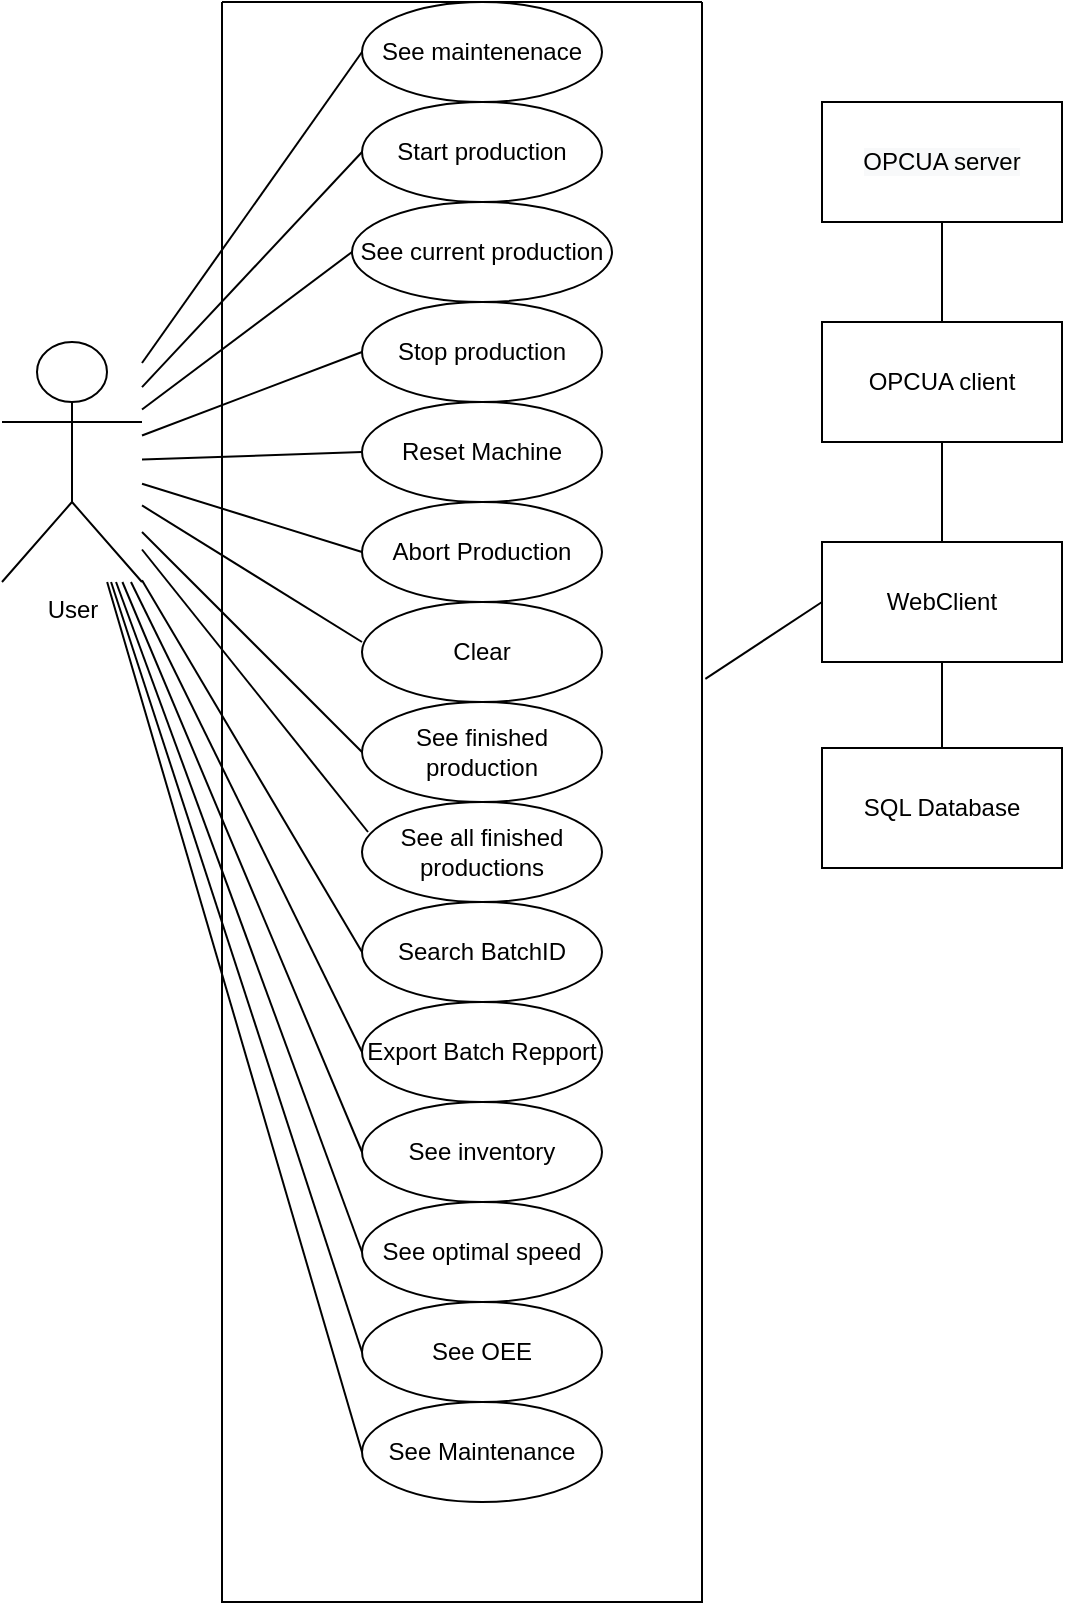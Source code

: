 <mxfile version="15.6.8" type="github">
  <diagram id="J5MR8ZXBjJgOLiZi0rxL" name="Page-1">
    <mxGraphModel dx="939" dy="555" grid="1" gridSize="10" guides="1" tooltips="1" connect="1" arrows="1" fold="1" page="1" pageScale="1" pageWidth="1169" pageHeight="827" math="0" shadow="0">
      <root>
        <mxCell id="0" />
        <mxCell id="1" parent="0" />
        <mxCell id="E_q7DkZXYIlZWsKSeqye-2" value="" style="swimlane;startSize=0;" parent="1" vertex="1">
          <mxGeometry x="120" y="10" width="240" height="800" as="geometry" />
        </mxCell>
        <mxCell id="E_q7DkZXYIlZWsKSeqye-7" value="Start production" style="ellipse;whiteSpace=wrap;html=1;" parent="E_q7DkZXYIlZWsKSeqye-2" vertex="1">
          <mxGeometry x="70" y="50" width="120" height="50" as="geometry" />
        </mxCell>
        <mxCell id="E_q7DkZXYIlZWsKSeqye-8" value="Stop production" style="ellipse;whiteSpace=wrap;html=1;" parent="E_q7DkZXYIlZWsKSeqye-2" vertex="1">
          <mxGeometry x="70" y="150" width="120" height="50" as="geometry" />
        </mxCell>
        <mxCell id="E_q7DkZXYIlZWsKSeqye-9" value="Reset Machine" style="ellipse;whiteSpace=wrap;html=1;" parent="E_q7DkZXYIlZWsKSeqye-2" vertex="1">
          <mxGeometry x="70" y="200" width="120" height="50" as="geometry" />
        </mxCell>
        <mxCell id="E_q7DkZXYIlZWsKSeqye-11" value="See finished production&lt;span style=&quot;color: rgba(0 , 0 , 0 , 0) ; font-family: monospace ; font-size: 0px&quot;&gt;%3CmxGraphModel%3E%3Croot%3E%3CmxCell%20id%3D%220%22%2F%3E%3CmxCell%20id%3D%221%22%20parent%3D%220%22%2F%3E%3CmxCell%20id%3D%222%22%20value%3D%22Restart%20Production%22%20style%3D%22ellipse%3BwhiteSpace%3Dwrap%3Bhtml%3D1%3B%22%20vertex%3D%221%22%20parent%3D%221%22%3E%3CmxGeometry%20x%3D%22510%22%20y%3D%22220%22%20width%3D%22120%22%20height%3D%2250%22%20as%3D%22geometry%22%2F%3E%3C%2FmxCell%3E%3C%2Froot%3E%3C%2FmxGraphModel%3E&lt;/span&gt;" style="ellipse;whiteSpace=wrap;html=1;" parent="E_q7DkZXYIlZWsKSeqye-2" vertex="1">
          <mxGeometry x="70" y="350" width="120" height="50" as="geometry" />
        </mxCell>
        <mxCell id="E_q7DkZXYIlZWsKSeqye-12" value="See all finished productions&lt;span style=&quot;color: rgba(0 , 0 , 0 , 0) ; font-family: monospace ; font-size: 0px&quot;&gt;%3CmxGraphModel%3E%3Croot%3E%3CmxCell%20id%3D%220%22%2F%3E%3CmxCell%20id%3D%221%22%20parent%3D%220%22%2F%3E%3CmxCell%20id%3D%222%22%20value%3D%22Restart%20Production%22%20style%3D%22ellipse%3BwhiteSpace%3Dwrap%3Bhtml%3D1%3B%22%20vertex%3D%221%22%20parent%3D%221%22%3E%3CmxGeometry%20x%3D%22510%22%20y%3D%22220%22%20width%3D%22120%22%20height%3D%2250%22%20as%3D%22geometry%22%2F%3E%3C%2FmxCell%3E%3C%2Froot%3E%3C%2FmxGraphModel%3E&lt;/span&gt;" style="ellipse;whiteSpace=wrap;html=1;" parent="E_q7DkZXYIlZWsKSeqye-2" vertex="1">
          <mxGeometry x="70" y="400" width="120" height="50" as="geometry" />
        </mxCell>
        <mxCell id="E_q7DkZXYIlZWsKSeqye-14" value="Search BatchID" style="ellipse;whiteSpace=wrap;html=1;" parent="E_q7DkZXYIlZWsKSeqye-2" vertex="1">
          <mxGeometry x="70" y="450" width="120" height="50" as="geometry" />
        </mxCell>
        <mxCell id="E_q7DkZXYIlZWsKSeqye-15" value="Export Batch Repport" style="ellipse;whiteSpace=wrap;html=1;" parent="E_q7DkZXYIlZWsKSeqye-2" vertex="1">
          <mxGeometry x="70" y="500" width="120" height="50" as="geometry" />
        </mxCell>
        <mxCell id="E_q7DkZXYIlZWsKSeqye-16" value="See OEE" style="ellipse;whiteSpace=wrap;html=1;" parent="E_q7DkZXYIlZWsKSeqye-2" vertex="1">
          <mxGeometry x="70" y="650" width="120" height="50" as="geometry" />
        </mxCell>
        <mxCell id="E_q7DkZXYIlZWsKSeqye-13" value="See maintenenace" style="ellipse;whiteSpace=wrap;html=1;" parent="E_q7DkZXYIlZWsKSeqye-2" vertex="1">
          <mxGeometry x="70" width="120" height="50" as="geometry" />
        </mxCell>
        <mxCell id="E_q7DkZXYIlZWsKSeqye-77" value="See current production" style="ellipse;whiteSpace=wrap;html=1;" parent="E_q7DkZXYIlZWsKSeqye-2" vertex="1">
          <mxGeometry x="65" y="100" width="130" height="50" as="geometry" />
        </mxCell>
        <mxCell id="RWJkvdkN9sH-mh9sX5Th-4" value="See optimal speed" style="ellipse;whiteSpace=wrap;html=1;" parent="E_q7DkZXYIlZWsKSeqye-2" vertex="1">
          <mxGeometry x="70" y="600" width="120" height="50" as="geometry" />
        </mxCell>
        <mxCell id="RWJkvdkN9sH-mh9sX5Th-3" value="See inventory" style="ellipse;whiteSpace=wrap;html=1;" parent="E_q7DkZXYIlZWsKSeqye-2" vertex="1">
          <mxGeometry x="70" y="550" width="120" height="50" as="geometry" />
        </mxCell>
        <mxCell id="RWJkvdkN9sH-mh9sX5Th-1" value="Abort Production" style="ellipse;whiteSpace=wrap;html=1;" parent="E_q7DkZXYIlZWsKSeqye-2" vertex="1">
          <mxGeometry x="70" y="250" width="120" height="50" as="geometry" />
        </mxCell>
        <mxCell id="RWJkvdkN9sH-mh9sX5Th-2" value="Clear" style="ellipse;whiteSpace=wrap;html=1;" parent="E_q7DkZXYIlZWsKSeqye-2" vertex="1">
          <mxGeometry x="70" y="300" width="120" height="50" as="geometry" />
        </mxCell>
        <mxCell id="HbbScz0jQWztzu7_kWiS-6" value="See Maintenance" style="ellipse;whiteSpace=wrap;html=1;" vertex="1" parent="E_q7DkZXYIlZWsKSeqye-2">
          <mxGeometry x="70" y="700" width="120" height="50" as="geometry" />
        </mxCell>
        <mxCell id="E_q7DkZXYIlZWsKSeqye-3" value="User" style="shape=umlActor;verticalLabelPosition=bottom;verticalAlign=top;html=1;outlineConnect=0;" parent="1" vertex="1">
          <mxGeometry x="10" y="180" width="70" height="120" as="geometry" />
        </mxCell>
        <mxCell id="E_q7DkZXYIlZWsKSeqye-38" value="&#xa;&#xa;&lt;span style=&quot;color: rgb(0, 0, 0); font-family: helvetica; font-size: 12px; font-style: normal; font-weight: 400; letter-spacing: normal; text-align: center; text-indent: 0px; text-transform: none; word-spacing: 0px; background-color: rgb(248, 249, 250); display: inline; float: none;&quot;&gt;OPCUA server&lt;/span&gt;&#xa;&#xa;" style="rounded=0;whiteSpace=wrap;html=1;" parent="1" vertex="1">
          <mxGeometry x="420" y="60" width="120" height="60" as="geometry" />
        </mxCell>
        <mxCell id="HbbScz0jQWztzu7_kWiS-5" style="edgeStyle=orthogonalEdgeStyle;rounded=0;orthogonalLoop=1;jettySize=auto;html=1;entryX=0.5;entryY=1;entryDx=0;entryDy=0;endArrow=none;endFill=0;" edge="1" parent="1" source="E_q7DkZXYIlZWsKSeqye-39" target="E_q7DkZXYIlZWsKSeqye-72">
          <mxGeometry relative="1" as="geometry" />
        </mxCell>
        <mxCell id="E_q7DkZXYIlZWsKSeqye-39" value="&lt;span&gt;SQL Database&lt;/span&gt;" style="rounded=0;whiteSpace=wrap;html=1;" parent="1" vertex="1">
          <mxGeometry x="420" y="383" width="120" height="60" as="geometry" />
        </mxCell>
        <mxCell id="E_q7DkZXYIlZWsKSeqye-40" value="OPCUA client" style="rounded=0;whiteSpace=wrap;html=1;" parent="1" vertex="1">
          <mxGeometry x="420" y="170" width="120" height="60" as="geometry" />
        </mxCell>
        <mxCell id="E_q7DkZXYIlZWsKSeqye-46" value="" style="endArrow=none;html=1;entryX=0;entryY=0.5;entryDx=0;entryDy=0;" parent="1" source="E_q7DkZXYIlZWsKSeqye-3" target="E_q7DkZXYIlZWsKSeqye-7" edge="1">
          <mxGeometry width="50" height="50" relative="1" as="geometry">
            <mxPoint x="-58" y="170" as="sourcePoint" />
            <mxPoint x="134.5" y="70" as="targetPoint" />
          </mxGeometry>
        </mxCell>
        <mxCell id="E_q7DkZXYIlZWsKSeqye-47" value="" style="endArrow=none;html=1;entryX=0;entryY=0.5;entryDx=0;entryDy=0;" parent="1" source="E_q7DkZXYIlZWsKSeqye-3" target="E_q7DkZXYIlZWsKSeqye-8" edge="1">
          <mxGeometry width="50" height="50" relative="1" as="geometry">
            <mxPoint x="80" y="220" as="sourcePoint" />
            <mxPoint x="144.5" y="80" as="targetPoint" />
          </mxGeometry>
        </mxCell>
        <mxCell id="E_q7DkZXYIlZWsKSeqye-48" value="" style="endArrow=none;html=1;entryX=0;entryY=0.5;entryDx=0;entryDy=0;" parent="1" source="E_q7DkZXYIlZWsKSeqye-3" target="E_q7DkZXYIlZWsKSeqye-9" edge="1">
          <mxGeometry width="50" height="50" relative="1" as="geometry">
            <mxPoint x="-38" y="190" as="sourcePoint" />
            <mxPoint x="154.5" y="90" as="targetPoint" />
          </mxGeometry>
        </mxCell>
        <mxCell id="E_q7DkZXYIlZWsKSeqye-49" value="" style="endArrow=none;html=1;entryX=0;entryY=0.5;entryDx=0;entryDy=0;" parent="1" source="E_q7DkZXYIlZWsKSeqye-3" target="E_q7DkZXYIlZWsKSeqye-11" edge="1">
          <mxGeometry width="50" height="50" relative="1" as="geometry">
            <mxPoint x="90" y="220" as="sourcePoint" />
            <mxPoint x="164.5" y="100" as="targetPoint" />
          </mxGeometry>
        </mxCell>
        <mxCell id="E_q7DkZXYIlZWsKSeqye-50" value="" style="endArrow=none;html=1;entryX=0.025;entryY=0.3;entryDx=0;entryDy=0;entryPerimeter=0;" parent="1" source="E_q7DkZXYIlZWsKSeqye-3" target="E_q7DkZXYIlZWsKSeqye-12" edge="1">
          <mxGeometry width="50" height="50" relative="1" as="geometry">
            <mxPoint x="-18" y="210" as="sourcePoint" />
            <mxPoint x="174.5" y="110" as="targetPoint" />
          </mxGeometry>
        </mxCell>
        <mxCell id="E_q7DkZXYIlZWsKSeqye-52" value="" style="endArrow=none;html=1;entryX=0;entryY=0.5;entryDx=0;entryDy=0;" parent="1" source="E_q7DkZXYIlZWsKSeqye-3" target="E_q7DkZXYIlZWsKSeqye-14" edge="1">
          <mxGeometry width="50" height="50" relative="1" as="geometry">
            <mxPoint x="2" y="230" as="sourcePoint" />
            <mxPoint x="194.5" y="130" as="targetPoint" />
          </mxGeometry>
        </mxCell>
        <mxCell id="E_q7DkZXYIlZWsKSeqye-53" value="" style="endArrow=none;html=1;entryX=0;entryY=0.5;entryDx=0;entryDy=0;" parent="1" source="E_q7DkZXYIlZWsKSeqye-3" target="E_q7DkZXYIlZWsKSeqye-15" edge="1">
          <mxGeometry width="50" height="50" relative="1" as="geometry">
            <mxPoint x="12" y="240" as="sourcePoint" />
            <mxPoint x="204.5" y="140" as="targetPoint" />
          </mxGeometry>
        </mxCell>
        <mxCell id="E_q7DkZXYIlZWsKSeqye-54" value="" style="endArrow=none;html=1;entryX=0;entryY=0.5;entryDx=0;entryDy=0;" parent="1" source="E_q7DkZXYIlZWsKSeqye-3" target="E_q7DkZXYIlZWsKSeqye-16" edge="1">
          <mxGeometry width="50" height="50" relative="1" as="geometry">
            <mxPoint x="80" y="290" as="sourcePoint" />
            <mxPoint x="214.5" y="150" as="targetPoint" />
          </mxGeometry>
        </mxCell>
        <mxCell id="E_q7DkZXYIlZWsKSeqye-62" value="" style="endArrow=none;html=1;entryX=0;entryY=0.5;entryDx=0;entryDy=0;" parent="1" source="E_q7DkZXYIlZWsKSeqye-3" target="E_q7DkZXYIlZWsKSeqye-13" edge="1">
          <mxGeometry width="50" height="50" relative="1" as="geometry">
            <mxPoint x="100" y="130" as="sourcePoint" />
            <mxPoint x="290" y="55" as="targetPoint" />
          </mxGeometry>
        </mxCell>
        <mxCell id="E_q7DkZXYIlZWsKSeqye-69" value="" style="endArrow=none;html=1;entryX=0.5;entryY=0;entryDx=0;entryDy=0;endFill=0;exitX=0.5;exitY=1;exitDx=0;exitDy=0;startArrow=none;startFill=0;" parent="1" source="E_q7DkZXYIlZWsKSeqye-38" target="E_q7DkZXYIlZWsKSeqye-40" edge="1">
          <mxGeometry width="50" height="50" relative="1" as="geometry">
            <mxPoint x="730" y="250" as="sourcePoint" />
            <mxPoint x="930" y="250" as="targetPoint" />
          </mxGeometry>
        </mxCell>
        <mxCell id="E_q7DkZXYIlZWsKSeqye-76" style="edgeStyle=orthogonalEdgeStyle;rounded=0;orthogonalLoop=1;jettySize=auto;html=1;exitX=0.5;exitY=0;exitDx=0;exitDy=0;entryX=0.5;entryY=1;entryDx=0;entryDy=0;startArrow=none;startFill=0;endArrow=none;endFill=0;strokeColor=default;" parent="1" source="E_q7DkZXYIlZWsKSeqye-72" target="E_q7DkZXYIlZWsKSeqye-40" edge="1">
          <mxGeometry relative="1" as="geometry" />
        </mxCell>
        <mxCell id="E_q7DkZXYIlZWsKSeqye-72" value="WebClient" style="rounded=0;whiteSpace=wrap;html=1;" parent="1" vertex="1">
          <mxGeometry x="420" y="280" width="120" height="60" as="geometry" />
        </mxCell>
        <mxCell id="E_q7DkZXYIlZWsKSeqye-80" value="" style="endArrow=none;html=1;entryX=0;entryY=0.5;entryDx=0;entryDy=0;" parent="1" target="E_q7DkZXYIlZWsKSeqye-77" edge="1" source="E_q7DkZXYIlZWsKSeqye-3">
          <mxGeometry width="50" height="50" relative="1" as="geometry">
            <mxPoint x="80" y="231" as="sourcePoint" />
            <mxPoint x="290" y="125" as="targetPoint" />
          </mxGeometry>
        </mxCell>
        <mxCell id="HbbScz0jQWztzu7_kWiS-1" value="" style="endArrow=none;html=1;entryX=0;entryY=0.5;entryDx=0;entryDy=0;" edge="1" parent="1" source="E_q7DkZXYIlZWsKSeqye-3" target="RWJkvdkN9sH-mh9sX5Th-1">
          <mxGeometry width="50" height="50" relative="1" as="geometry">
            <mxPoint x="90" y="246.379" as="sourcePoint" />
            <mxPoint x="200" y="235" as="targetPoint" />
          </mxGeometry>
        </mxCell>
        <mxCell id="HbbScz0jQWztzu7_kWiS-2" value="" style="endArrow=none;html=1;entryX=0;entryY=0.4;entryDx=0;entryDy=0;entryPerimeter=0;" edge="1" parent="1" source="E_q7DkZXYIlZWsKSeqye-3" target="RWJkvdkN9sH-mh9sX5Th-2">
          <mxGeometry width="50" height="50" relative="1" as="geometry">
            <mxPoint x="90" y="258.448" as="sourcePoint" />
            <mxPoint x="200" y="285" as="targetPoint" />
          </mxGeometry>
        </mxCell>
        <mxCell id="HbbScz0jQWztzu7_kWiS-4" value="" style="endArrow=none;html=1;exitX=1.007;exitY=0.423;exitDx=0;exitDy=0;exitPerimeter=0;entryX=0;entryY=0.5;entryDx=0;entryDy=0;" edge="1" parent="1" source="E_q7DkZXYIlZWsKSeqye-2" target="E_q7DkZXYIlZWsKSeqye-72">
          <mxGeometry width="50" height="50" relative="1" as="geometry">
            <mxPoint x="400.0" y="350" as="sourcePoint" />
            <mxPoint x="450.0" y="440" as="targetPoint" />
          </mxGeometry>
        </mxCell>
        <mxCell id="HbbScz0jQWztzu7_kWiS-8" value="" style="endArrow=none;html=1;entryX=0;entryY=0.5;entryDx=0;entryDy=0;" edge="1" parent="1" source="E_q7DkZXYIlZWsKSeqye-3" target="HbbScz0jQWztzu7_kWiS-6">
          <mxGeometry width="50" height="50" relative="1" as="geometry">
            <mxPoint x="75" y="310" as="sourcePoint" />
            <mxPoint x="200" y="685" as="targetPoint" />
          </mxGeometry>
        </mxCell>
        <mxCell id="HbbScz0jQWztzu7_kWiS-9" value="" style="endArrow=none;html=1;entryX=0;entryY=0.5;entryDx=0;entryDy=0;" edge="1" parent="1" source="E_q7DkZXYIlZWsKSeqye-3" target="RWJkvdkN9sH-mh9sX5Th-4">
          <mxGeometry width="50" height="50" relative="1" as="geometry">
            <mxPoint x="72.938" y="310" as="sourcePoint" />
            <mxPoint x="200" y="735" as="targetPoint" />
          </mxGeometry>
        </mxCell>
        <mxCell id="HbbScz0jQWztzu7_kWiS-10" value="" style="endArrow=none;html=1;entryX=0;entryY=0.5;entryDx=0;entryDy=0;" edge="1" parent="1" source="E_q7DkZXYIlZWsKSeqye-3" target="RWJkvdkN9sH-mh9sX5Th-3">
          <mxGeometry width="50" height="50" relative="1" as="geometry">
            <mxPoint x="82.938" y="320" as="sourcePoint" />
            <mxPoint x="210" y="745" as="targetPoint" />
          </mxGeometry>
        </mxCell>
      </root>
    </mxGraphModel>
  </diagram>
</mxfile>
